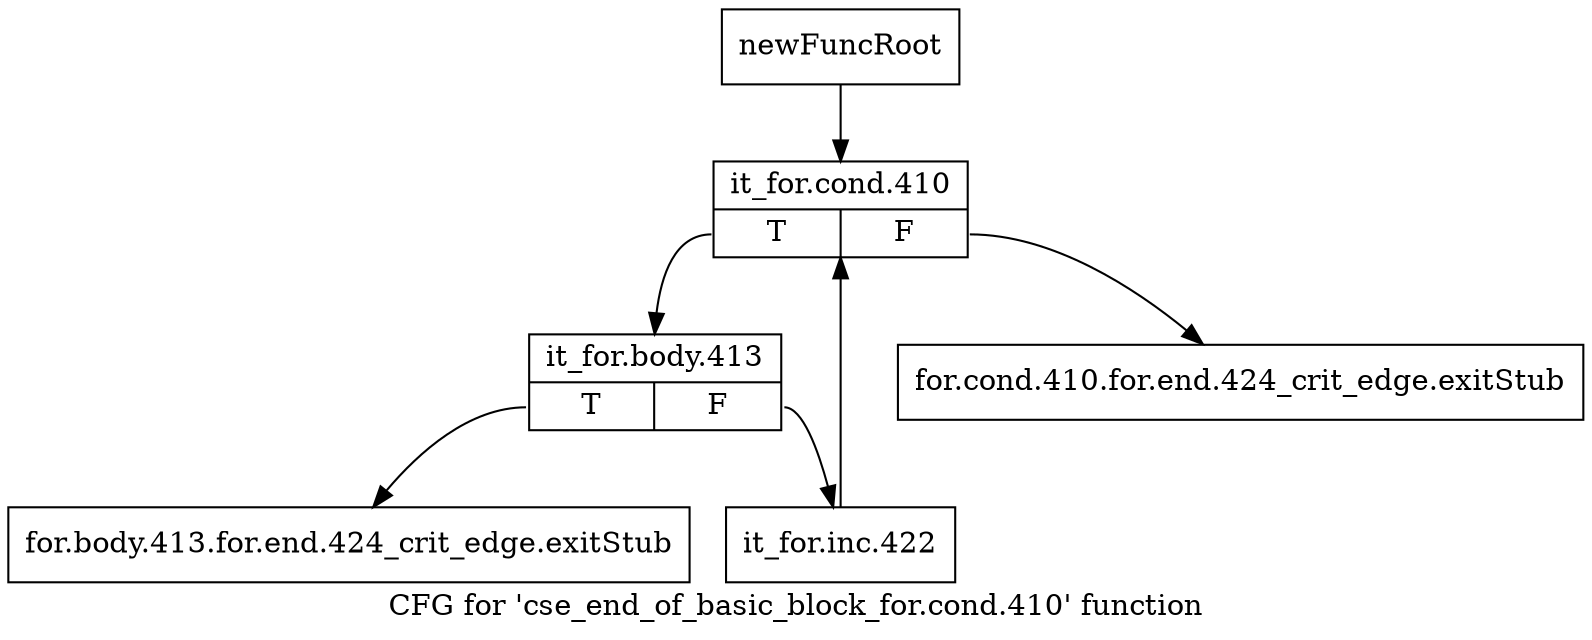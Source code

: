 digraph "CFG for 'cse_end_of_basic_block_for.cond.410' function" {
	label="CFG for 'cse_end_of_basic_block_for.cond.410' function";

	Node0xa7d88c0 [shape=record,label="{newFuncRoot}"];
	Node0xa7d88c0 -> Node0xa7d89b0;
	Node0xa7d8910 [shape=record,label="{for.cond.410.for.end.424_crit_edge.exitStub}"];
	Node0xa7d8960 [shape=record,label="{for.body.413.for.end.424_crit_edge.exitStub}"];
	Node0xa7d89b0 [shape=record,label="{it_for.cond.410|{<s0>T|<s1>F}}"];
	Node0xa7d89b0:s0 -> Node0xa7d8a00;
	Node0xa7d89b0:s1 -> Node0xa7d8910;
	Node0xa7d8a00 [shape=record,label="{it_for.body.413|{<s0>T|<s1>F}}"];
	Node0xa7d8a00:s0 -> Node0xa7d8960;
	Node0xa7d8a00:s1 -> Node0xa7d8a50;
	Node0xa7d8a50 [shape=record,label="{it_for.inc.422}"];
	Node0xa7d8a50 -> Node0xa7d89b0;
}
